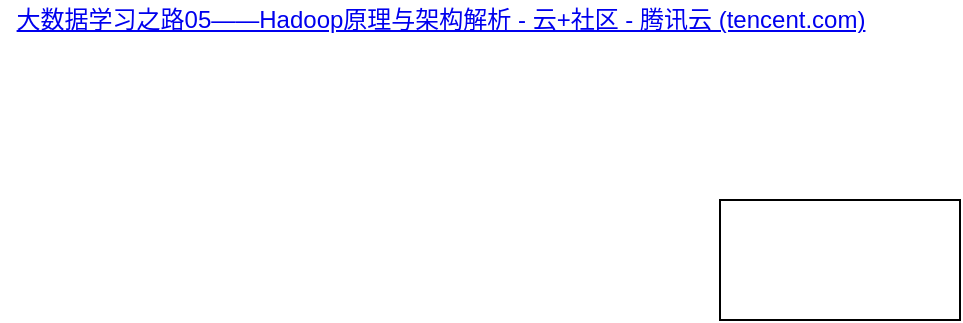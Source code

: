 <mxfile>
    <diagram id="cVD8EXvkKJsrXvswg1Gh" name="Page-1">
        <mxGraphModel dx="1632" dy="650" grid="1" gridSize="10" guides="1" tooltips="1" connect="1" arrows="1" fold="1" page="0" pageScale="1" pageWidth="827" pageHeight="1169" math="0" shadow="0">
            <root>
                <mxCell id="0"/>
                <mxCell id="1" parent="0"/>
                <mxCell id="2" value="" style="rounded=0;whiteSpace=wrap;html=1;" vertex="1" parent="1">
                    <mxGeometry x="90" y="240" width="120" height="60" as="geometry"/>
                </mxCell>
                <mxCell id="3" value="&lt;a href=&quot;https://cloud.tencent.com/developer/article/1431491&quot;&gt;大数据学习之路05——Hadoop原理与架构解析 - 云+社区 - 腾讯云 (tencent.com)&lt;/a&gt;" style="text;html=1;align=center;verticalAlign=middle;resizable=0;points=[];autosize=1;strokeColor=none;" vertex="1" parent="1">
                    <mxGeometry x="-270" y="140" width="440" height="20" as="geometry"/>
                </mxCell>
            </root>
        </mxGraphModel>
    </diagram>
</mxfile>